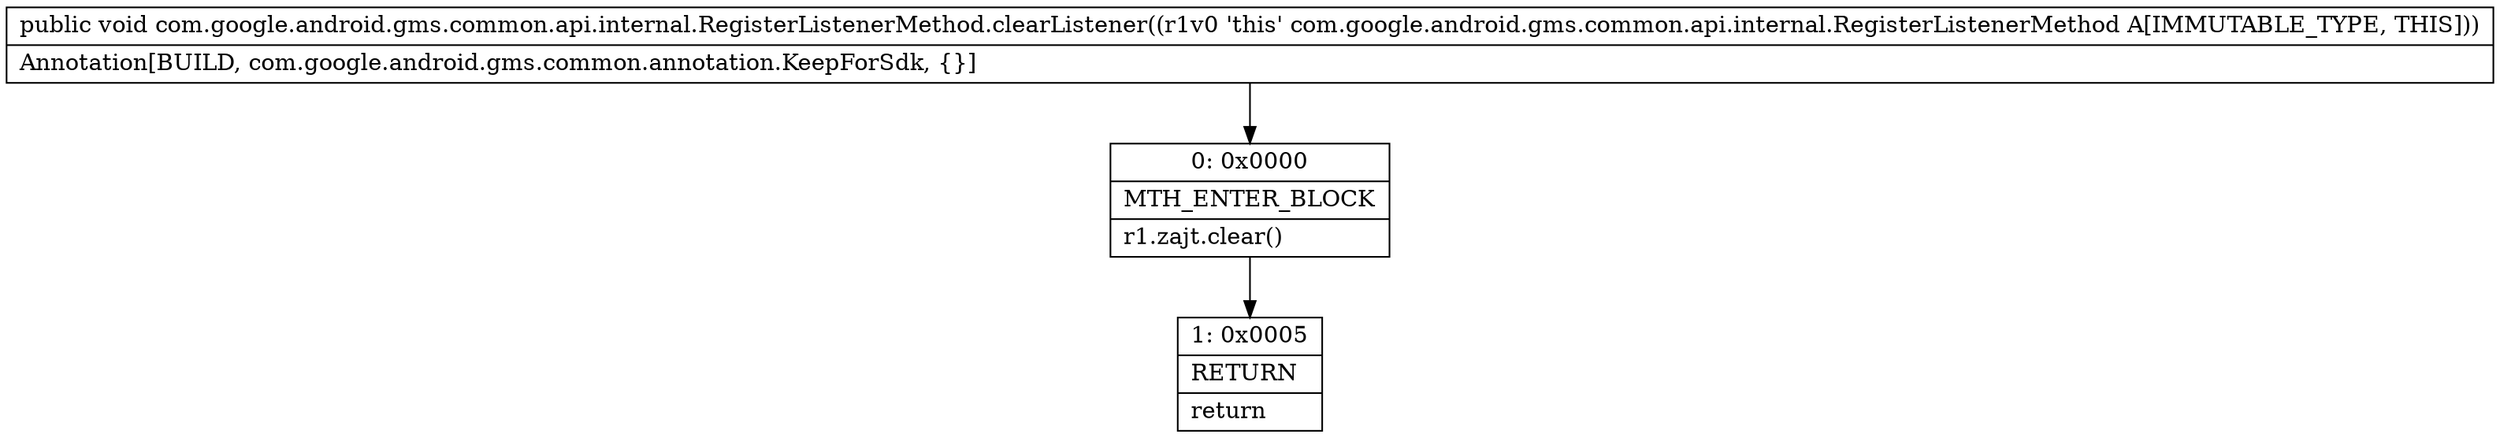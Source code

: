 digraph "CFG forcom.google.android.gms.common.api.internal.RegisterListenerMethod.clearListener()V" {
Node_0 [shape=record,label="{0\:\ 0x0000|MTH_ENTER_BLOCK\l|r1.zajt.clear()\l}"];
Node_1 [shape=record,label="{1\:\ 0x0005|RETURN\l|return\l}"];
MethodNode[shape=record,label="{public void com.google.android.gms.common.api.internal.RegisterListenerMethod.clearListener((r1v0 'this' com.google.android.gms.common.api.internal.RegisterListenerMethod A[IMMUTABLE_TYPE, THIS]))  | Annotation[BUILD, com.google.android.gms.common.annotation.KeepForSdk, \{\}]\l}"];
MethodNode -> Node_0;
Node_0 -> Node_1;
}

